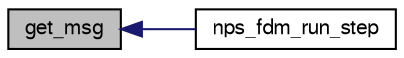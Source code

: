 digraph "get_msg"
{
  edge [fontname="FreeSans",fontsize="10",labelfontname="FreeSans",labelfontsize="10"];
  node [fontname="FreeSans",fontsize="10",shape=record];
  rankdir="LR";
  Node1 [label="get_msg",height=0.2,width=0.4,color="black", fillcolor="grey75", style="filled", fontcolor="black"];
  Node1 -> Node2 [dir="back",color="midnightblue",fontsize="10",style="solid",fontname="FreeSans"];
  Node2 [label="nps_fdm_run_step",height=0.2,width=0.4,color="black", fillcolor="white", style="filled",URL="$nps__fdm__crrcsim_8c.html#a4f72ff1c76415e3e41897d762122c5f8"];
}

